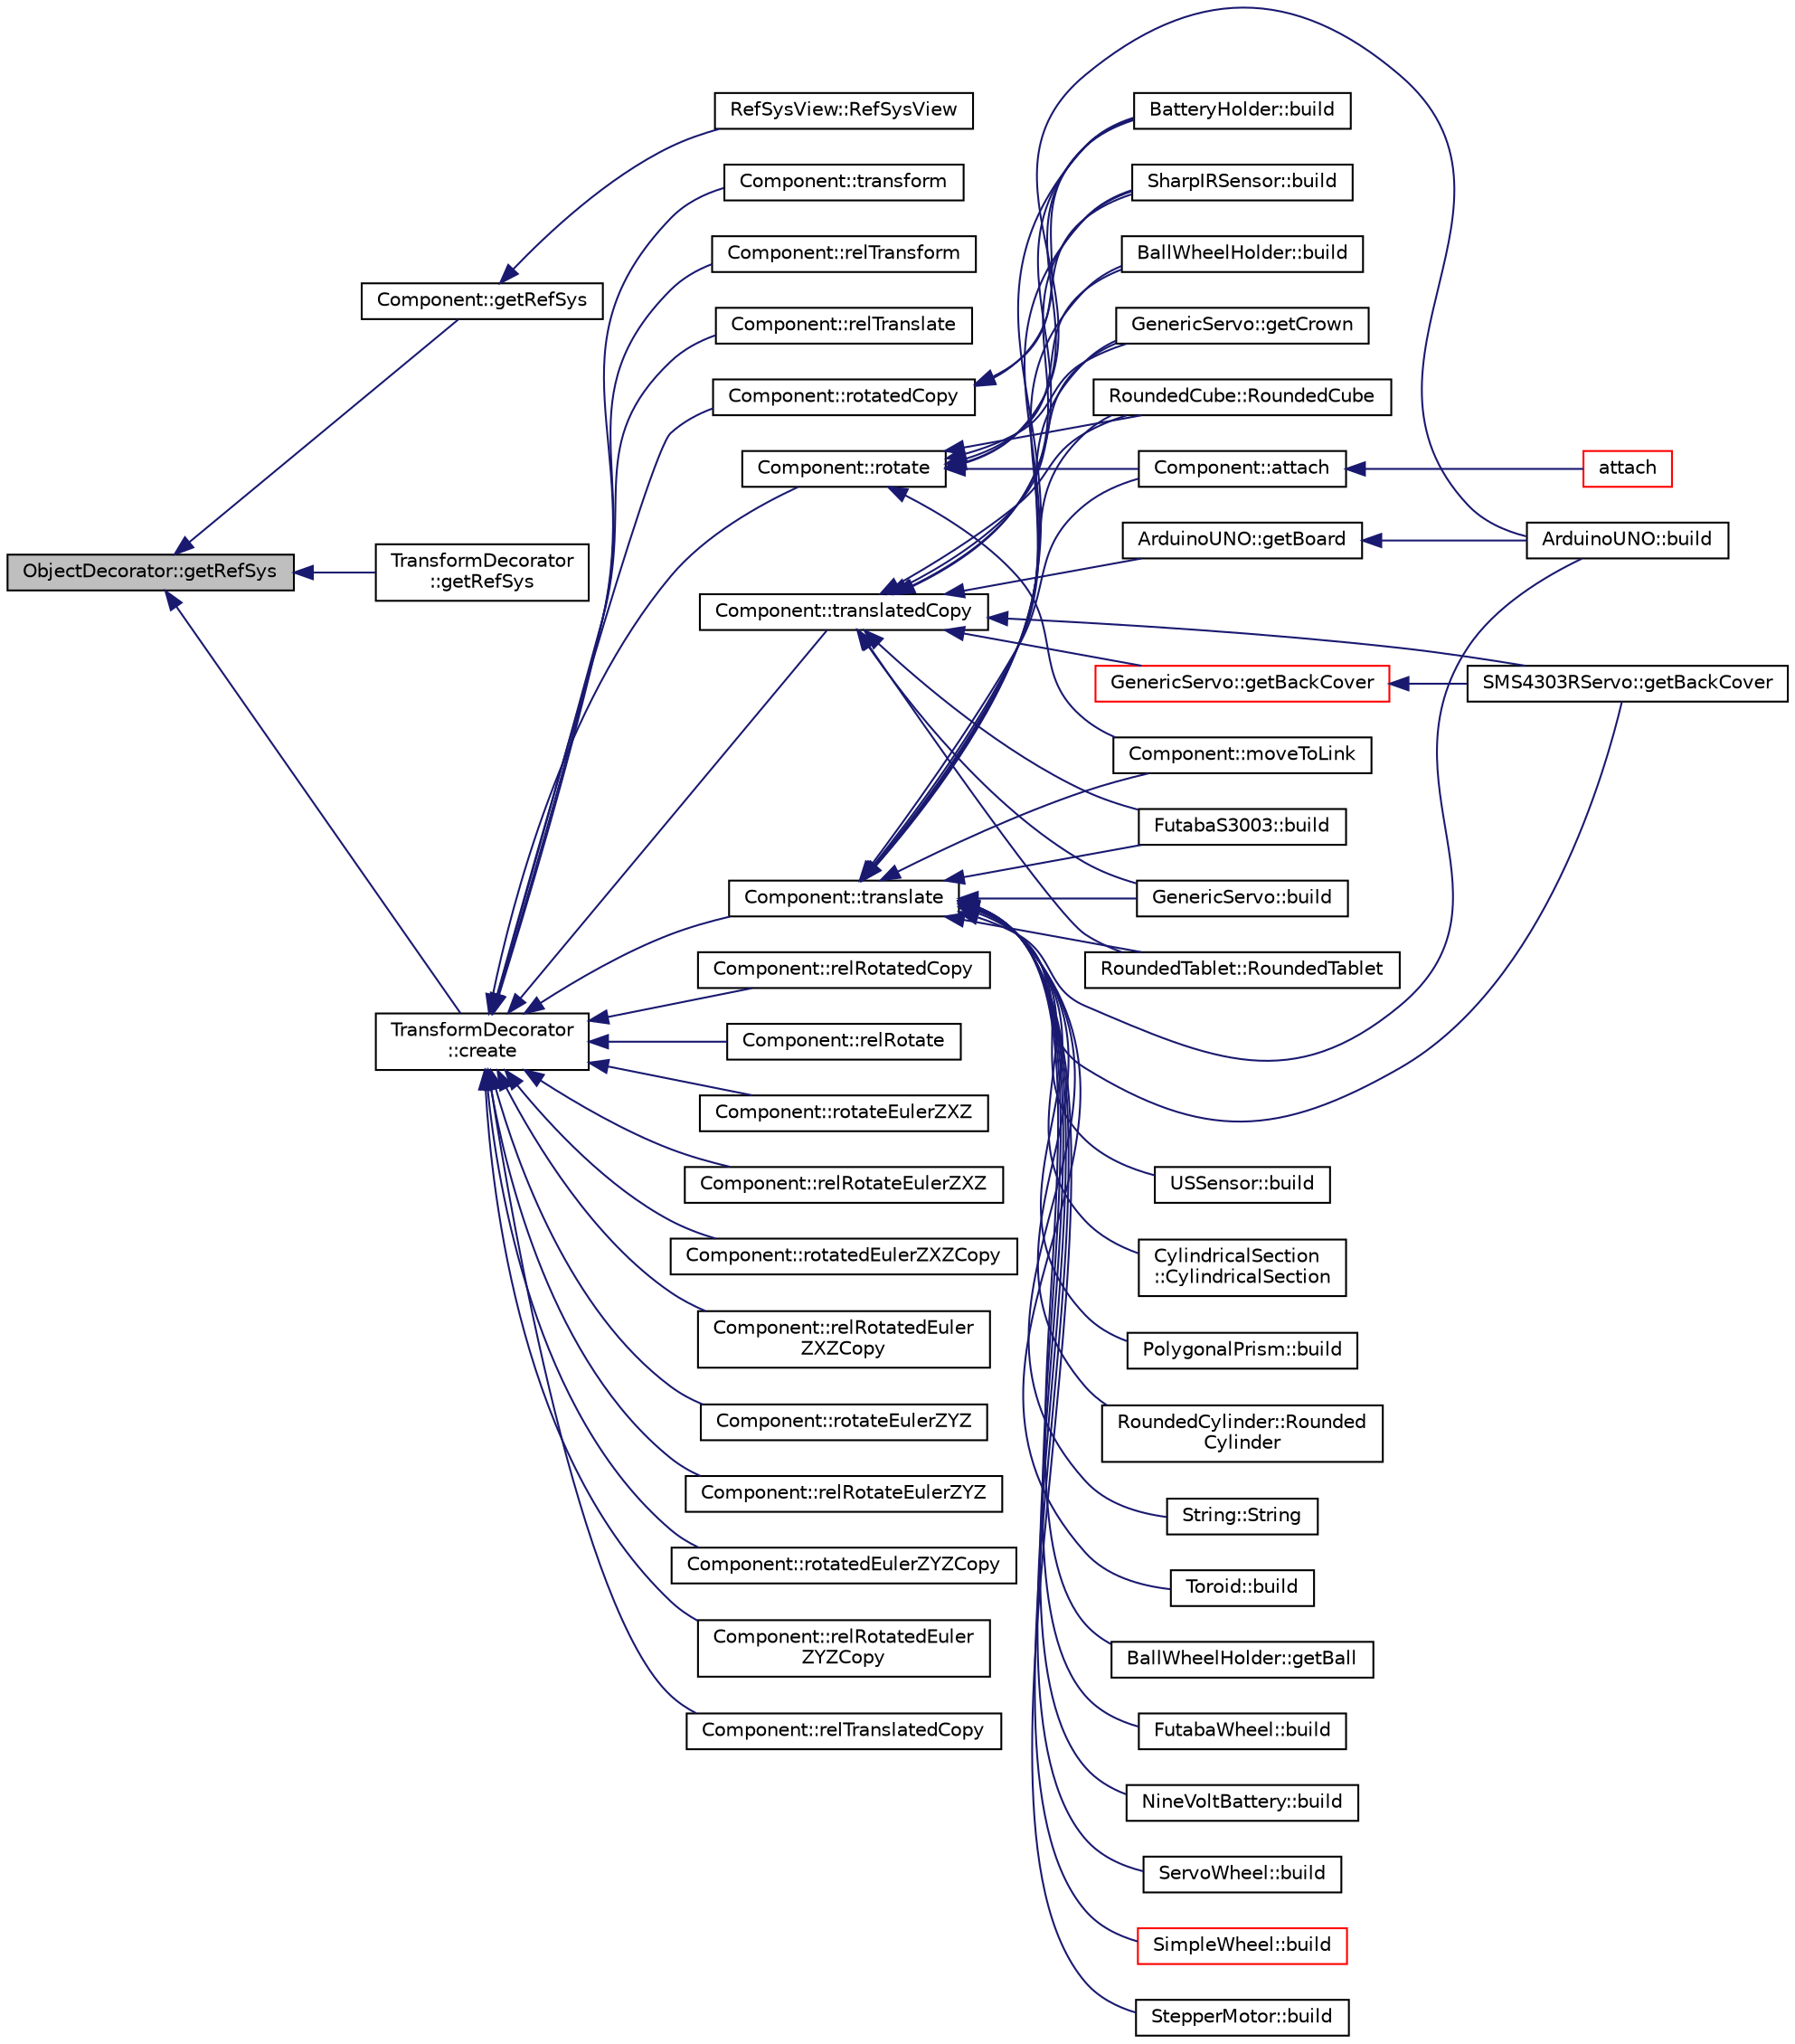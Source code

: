 digraph "ObjectDecorator::getRefSys"
{
  edge [fontname="Helvetica",fontsize="10",labelfontname="Helvetica",labelfontsize="10"];
  node [fontname="Helvetica",fontsize="10",shape=record];
  rankdir="LR";
  Node291 [label="ObjectDecorator::getRefSys",height=0.2,width=0.4,color="black", fillcolor="grey75", style="filled", fontcolor="black"];
  Node291 -> Node292 [dir="back",color="midnightblue",fontsize="10",style="solid",fontname="Helvetica"];
  Node292 [label="Component::getRefSys",height=0.2,width=0.4,color="black", fillcolor="white", style="filled",URL="$classComponent.html#aa3f50933e3474505fd241e6c9c1cf300"];
  Node292 -> Node293 [dir="back",color="midnightblue",fontsize="10",style="solid",fontname="Helvetica"];
  Node293 [label="RefSysView::RefSysView",height=0.2,width=0.4,color="black", fillcolor="white", style="filled",URL="$classRefSysView.html#a4f750fae643594a5914c732ea7ca2e8a"];
  Node291 -> Node294 [dir="back",color="midnightblue",fontsize="10",style="solid",fontname="Helvetica"];
  Node294 [label="TransformDecorator\l::getRefSys",height=0.2,width=0.4,color="black", fillcolor="white", style="filled",URL="$classTransformDecorator.html#a294baa9d24ae01b822100e1db870679d"];
  Node291 -> Node295 [dir="back",color="midnightblue",fontsize="10",style="solid",fontname="Helvetica"];
  Node295 [label="TransformDecorator\l::create",height=0.2,width=0.4,color="black", fillcolor="white", style="filled",URL="$classTransformDecorator.html#a0aa4971660b91bebb8ad53e682b00bd1",tooltip="Default factory method. "];
  Node295 -> Node296 [dir="back",color="midnightblue",fontsize="10",style="solid",fontname="Helvetica"];
  Node296 [label="Component::rotatedCopy",height=0.2,width=0.4,color="black", fillcolor="white", style="filled",URL="$classComponent.html#ad9de437a1628000f65fea65381e4c3d4",tooltip="Rotate the component. "];
  Node296 -> Node297 [dir="back",color="midnightblue",fontsize="10",style="solid",fontname="Helvetica"];
  Node297 [label="BatteryHolder::build",height=0.2,width=0.4,color="black", fillcolor="white", style="filled",URL="$classBatteryHolder.html#a31b5756aae7816ef88986302ec12303c",tooltip="Build the piece. "];
  Node296 -> Node298 [dir="back",color="midnightblue",fontsize="10",style="solid",fontname="Helvetica"];
  Node298 [label="SharpIRSensor::build",height=0.2,width=0.4,color="black", fillcolor="white", style="filled",URL="$classSharpIRSensor.html#a9358ae89493f89e94ecf763fa4f2f542",tooltip="Build the piece. "];
  Node295 -> Node299 [dir="back",color="midnightblue",fontsize="10",style="solid",fontname="Helvetica"];
  Node299 [label="Component::relRotatedCopy",height=0.2,width=0.4,color="black", fillcolor="white", style="filled",URL="$classComponent.html#ac55c1d200c06a40b1093e7c1874a81ea",tooltip="Rotate the component around its local reference system. "];
  Node295 -> Node300 [dir="back",color="midnightblue",fontsize="10",style="solid",fontname="Helvetica"];
  Node300 [label="Component::rotate",height=0.2,width=0.4,color="black", fillcolor="white", style="filled",URL="$classComponent.html#a5d02f92e62bd7a142dcc9c0dae0c908d",tooltip="Rotate the component. "];
  Node300 -> Node301 [dir="back",color="midnightblue",fontsize="10",style="solid",fontname="Helvetica"];
  Node301 [label="RoundedCube::RoundedCube",height=0.2,width=0.4,color="black", fillcolor="white", style="filled",URL="$classRoundedCube.html#ad0ba2fd7d94c9b93a559bb36ab5787bf",tooltip="Constructor. "];
  Node300 -> Node302 [dir="back",color="midnightblue",fontsize="10",style="solid",fontname="Helvetica"];
  Node302 [label="Component::moveToLink",height=0.2,width=0.4,color="black", fillcolor="white", style="filled",URL="$classComponent.html#a90358faa491581771a2677e8cdc00bfd",tooltip="Move To Link Function This method rotates and translates the component in order to place it at a link..."];
  Node300 -> Node303 [dir="back",color="midnightblue",fontsize="10",style="solid",fontname="Helvetica"];
  Node303 [label="Component::attach",height=0.2,width=0.4,color="black", fillcolor="white", style="filled",URL="$classComponent.html#a229e816c0585cc4452b0200e0e842d1c",tooltip="Attaches two components This method attaches attachment component to the componet, making the links fit together. "];
  Node303 -> Node304 [dir="back",color="midnightblue",fontsize="10",style="solid",fontname="Helvetica"];
  Node304 [label="attach",height=0.2,width=0.4,color="red", fillcolor="white", style="filled",URL="$globalfunctions_8h.html#a09e34955be2ae478ecf8ee52ce4cc741",tooltip="Attaches two components This method attaches attachment component to base componet, making the links fit together. "];
  Node300 -> Node306 [dir="back",color="midnightblue",fontsize="10",style="solid",fontname="Helvetica"];
  Node306 [label="ArduinoUNO::build",height=0.2,width=0.4,color="black", fillcolor="white", style="filled",URL="$classArduinoUNO.html#a3f36db05b8094951b6a0372fae99e390",tooltip="Build the piece. "];
  Node300 -> Node307 [dir="back",color="midnightblue",fontsize="10",style="solid",fontname="Helvetica"];
  Node307 [label="BallWheelHolder::build",height=0.2,width=0.4,color="black", fillcolor="white", style="filled",URL="$classBallWheelHolder.html#a5fdc4b7a1f329bf9e136abb14ce79066",tooltip="Build the piece. "];
  Node300 -> Node297 [dir="back",color="midnightblue",fontsize="10",style="solid",fontname="Helvetica"];
  Node300 -> Node308 [dir="back",color="midnightblue",fontsize="10",style="solid",fontname="Helvetica"];
  Node308 [label="GenericServo::getCrown",height=0.2,width=0.4,color="black", fillcolor="white", style="filled",URL="$classGenericServo.html#a495d0b7ab36c079972c4702359c5ec76",tooltip="returns a component only with the crown "];
  Node295 -> Node309 [dir="back",color="midnightblue",fontsize="10",style="solid",fontname="Helvetica"];
  Node309 [label="Component::relRotate",height=0.2,width=0.4,color="black", fillcolor="white", style="filled",URL="$classComponent.html#a2c3e5cf2bc1680e69b3268e7063cd1d8",tooltip="Rotate the component around its local reference system. "];
  Node295 -> Node310 [dir="back",color="midnightblue",fontsize="10",style="solid",fontname="Helvetica"];
  Node310 [label="Component::rotateEulerZXZ",height=0.2,width=0.4,color="black", fillcolor="white", style="filled",URL="$classComponent.html#a65626ffdf954959a05120a15daf04219",tooltip="Rotate the component with Euler Angles ZX&#39;Z&#39;&#39;. "];
  Node295 -> Node311 [dir="back",color="midnightblue",fontsize="10",style="solid",fontname="Helvetica"];
  Node311 [label="Component::relRotateEulerZXZ",height=0.2,width=0.4,color="black", fillcolor="white", style="filled",URL="$classComponent.html#a29263e0bb90f81f656e96f2d32c7779a",tooltip="Rotate the component with Euler Angles ZX&#39;Z&#39;&#39; around its local reference system. "];
  Node295 -> Node312 [dir="back",color="midnightblue",fontsize="10",style="solid",fontname="Helvetica"];
  Node312 [label="Component::rotatedEulerZXZCopy",height=0.2,width=0.4,color="black", fillcolor="white", style="filled",URL="$classComponent.html#a356ba279ad0e9897f67c55bcebc56cd1",tooltip="Rotate a copy of the component with Euler Angles ZX&#39;Z&#39;&#39;. "];
  Node295 -> Node313 [dir="back",color="midnightblue",fontsize="10",style="solid",fontname="Helvetica"];
  Node313 [label="Component::relRotatedEuler\lZXZCopy",height=0.2,width=0.4,color="black", fillcolor="white", style="filled",URL="$classComponent.html#aed22d90f781e4775efe024cf2bc63541",tooltip="Rotate a copy of the component with Euler Angles ZX&#39;Z&#39;&#39; around its local reference system..."];
  Node295 -> Node314 [dir="back",color="midnightblue",fontsize="10",style="solid",fontname="Helvetica"];
  Node314 [label="Component::rotateEulerZYZ",height=0.2,width=0.4,color="black", fillcolor="white", style="filled",URL="$classComponent.html#a495eab23b140a50437e90f84500803eb",tooltip="Rotate the component with Euler Angles ZY&#39;Z&#39;&#39;. "];
  Node295 -> Node315 [dir="back",color="midnightblue",fontsize="10",style="solid",fontname="Helvetica"];
  Node315 [label="Component::relRotateEulerZYZ",height=0.2,width=0.4,color="black", fillcolor="white", style="filled",URL="$classComponent.html#a04731b2276edc482d179889f9ac83a5a",tooltip="Rotate the component with Euler Angles ZY&#39;Z&#39;&#39; around its local reference system. "];
  Node295 -> Node316 [dir="back",color="midnightblue",fontsize="10",style="solid",fontname="Helvetica"];
  Node316 [label="Component::rotatedEulerZYZCopy",height=0.2,width=0.4,color="black", fillcolor="white", style="filled",URL="$classComponent.html#a1ad2043bd3b91ad39cf671b6c7becfa5",tooltip="Rotate a copy of the component with Euler Angles ZX&#39;Z&#39;&#39;. "];
  Node295 -> Node317 [dir="back",color="midnightblue",fontsize="10",style="solid",fontname="Helvetica"];
  Node317 [label="Component::relRotatedEuler\lZYZCopy",height=0.2,width=0.4,color="black", fillcolor="white", style="filled",URL="$classComponent.html#a8aa8baded83e217655004ea955e53379",tooltip="Rotate a copy of the component with Euler Angles ZX&#39;Z&#39;&#39; around its local reference system..."];
  Node295 -> Node318 [dir="back",color="midnightblue",fontsize="10",style="solid",fontname="Helvetica"];
  Node318 [label="Component::translatedCopy",height=0.2,width=0.4,color="black", fillcolor="white", style="filled",URL="$classComponent.html#a9b25cc8e1420561130218b7c360eab67",tooltip="Translate the component. "];
  Node318 -> Node301 [dir="back",color="midnightblue",fontsize="10",style="solid",fontname="Helvetica"];
  Node318 -> Node319 [dir="back",color="midnightblue",fontsize="10",style="solid",fontname="Helvetica"];
  Node319 [label="RoundedTablet::RoundedTablet",height=0.2,width=0.4,color="black", fillcolor="white", style="filled",URL="$classRoundedTablet.html#acb7bd8292117dbfba2b14e928a5f1d1e",tooltip="Constructor. "];
  Node318 -> Node320 [dir="back",color="midnightblue",fontsize="10",style="solid",fontname="Helvetica"];
  Node320 [label="ArduinoUNO::getBoard",height=0.2,width=0.4,color="black", fillcolor="white", style="filled",URL="$classArduinoUNO.html#a2765f8e142d0668f66270d15dfb30296",tooltip="returns a component only with the board "];
  Node320 -> Node306 [dir="back",color="midnightblue",fontsize="10",style="solid",fontname="Helvetica"];
  Node318 -> Node297 [dir="back",color="midnightblue",fontsize="10",style="solid",fontname="Helvetica"];
  Node318 -> Node321 [dir="back",color="midnightblue",fontsize="10",style="solid",fontname="Helvetica"];
  Node321 [label="FutabaS3003::build",height=0.2,width=0.4,color="black", fillcolor="white", style="filled",URL="$classFutabaS3003.html#a780e4ad25476f3d7962675c1b5e4fb03",tooltip="Build the piece. "];
  Node318 -> Node322 [dir="back",color="midnightblue",fontsize="10",style="solid",fontname="Helvetica"];
  Node322 [label="GenericServo::getBackCover",height=0.2,width=0.4,color="red", fillcolor="white", style="filled",URL="$classGenericServo.html#a93fe47b0ebffbe1c9c71e190fe92736c",tooltip="getBackCover "];
  Node322 -> Node323 [dir="back",color="midnightblue",fontsize="10",style="solid",fontname="Helvetica"];
  Node323 [label="SMS4303RServo::getBackCover",height=0.2,width=0.4,color="black", fillcolor="white", style="filled",URL="$classSMS4303RServo.html#aeec1aa712c347da1a5fe9ece738a9bdc",tooltip="getBackCover "];
  Node318 -> Node308 [dir="back",color="midnightblue",fontsize="10",style="solid",fontname="Helvetica"];
  Node318 -> Node325 [dir="back",color="midnightblue",fontsize="10",style="solid",fontname="Helvetica"];
  Node325 [label="GenericServo::build",height=0.2,width=0.4,color="black", fillcolor="white", style="filled",URL="$classGenericServo.html#a278c702f6e1e6ab5dc2d05964f3d14eb",tooltip="Build the piece. "];
  Node318 -> Node298 [dir="back",color="midnightblue",fontsize="10",style="solid",fontname="Helvetica"];
  Node318 -> Node323 [dir="back",color="midnightblue",fontsize="10",style="solid",fontname="Helvetica"];
  Node295 -> Node326 [dir="back",color="midnightblue",fontsize="10",style="solid",fontname="Helvetica"];
  Node326 [label="Component::relTranslatedCopy",height=0.2,width=0.4,color="black", fillcolor="white", style="filled",URL="$classComponent.html#ae38d7d4bc776ce28cd7a3811a262d0ed",tooltip="Translate the component wrt. to its local reference system. "];
  Node295 -> Node327 [dir="back",color="midnightblue",fontsize="10",style="solid",fontname="Helvetica"];
  Node327 [label="Component::transform",height=0.2,width=0.4,color="black", fillcolor="white", style="filled",URL="$classComponent.html#abfdd7b2784ca975181f2f9391a7a3e50"];
  Node295 -> Node328 [dir="back",color="midnightblue",fontsize="10",style="solid",fontname="Helvetica"];
  Node328 [label="Component::relTransform",height=0.2,width=0.4,color="black", fillcolor="white", style="filled",URL="$classComponent.html#a96438164cd3e438b3044c420c4bd2788"];
  Node295 -> Node329 [dir="back",color="midnightblue",fontsize="10",style="solid",fontname="Helvetica"];
  Node329 [label="Component::translate",height=0.2,width=0.4,color="black", fillcolor="white", style="filled",URL="$classComponent.html#a0df678527e9d0d65a749bbc5883a71af",tooltip="Translate the component. "];
  Node329 -> Node330 [dir="back",color="midnightblue",fontsize="10",style="solid",fontname="Helvetica"];
  Node330 [label="CylindricalSection\l::CylindricalSection",height=0.2,width=0.4,color="black", fillcolor="white", style="filled",URL="$classCylindricalSection.html#a72ba130be49d400a5a0aa0a365e7c900",tooltip="Constructor. "];
  Node329 -> Node331 [dir="back",color="midnightblue",fontsize="10",style="solid",fontname="Helvetica"];
  Node331 [label="PolygonalPrism::build",height=0.2,width=0.4,color="black", fillcolor="white", style="filled",URL="$classPolygonalPrism.html#a3915dd262cd305a5212b01dcb6494d04",tooltip="Build the piece. "];
  Node329 -> Node301 [dir="back",color="midnightblue",fontsize="10",style="solid",fontname="Helvetica"];
  Node329 -> Node332 [dir="back",color="midnightblue",fontsize="10",style="solid",fontname="Helvetica"];
  Node332 [label="RoundedCylinder::Rounded\lCylinder",height=0.2,width=0.4,color="black", fillcolor="white", style="filled",URL="$classRoundedCylinder.html#a71de022375f47005a38034c037d6dd2f",tooltip="Static factory method. "];
  Node329 -> Node319 [dir="back",color="midnightblue",fontsize="10",style="solid",fontname="Helvetica"];
  Node329 -> Node333 [dir="back",color="midnightblue",fontsize="10",style="solid",fontname="Helvetica"];
  Node333 [label="String::String",height=0.2,width=0.4,color="black", fillcolor="white", style="filled",URL="$classString.html#a9662ca94c4e2cd2a1b6fe723fd7ee6d7"];
  Node329 -> Node334 [dir="back",color="midnightblue",fontsize="10",style="solid",fontname="Helvetica"];
  Node334 [label="Toroid::build",height=0.2,width=0.4,color="black", fillcolor="white", style="filled",URL="$classToroid.html#a1f536ca45b977d2b16caddcfac37e8f2",tooltip="Build the piece. "];
  Node329 -> Node302 [dir="back",color="midnightblue",fontsize="10",style="solid",fontname="Helvetica"];
  Node329 -> Node303 [dir="back",color="midnightblue",fontsize="10",style="solid",fontname="Helvetica"];
  Node329 -> Node306 [dir="back",color="midnightblue",fontsize="10",style="solid",fontname="Helvetica"];
  Node329 -> Node307 [dir="back",color="midnightblue",fontsize="10",style="solid",fontname="Helvetica"];
  Node329 -> Node335 [dir="back",color="midnightblue",fontsize="10",style="solid",fontname="Helvetica"];
  Node335 [label="BallWheelHolder::getBall",height=0.2,width=0.4,color="black", fillcolor="white", style="filled",URL="$classBallWheelHolder.html#aa345c2a64731ffd98a8562c452b9115b"];
  Node329 -> Node297 [dir="back",color="midnightblue",fontsize="10",style="solid",fontname="Helvetica"];
  Node329 -> Node321 [dir="back",color="midnightblue",fontsize="10",style="solid",fontname="Helvetica"];
  Node329 -> Node336 [dir="back",color="midnightblue",fontsize="10",style="solid",fontname="Helvetica"];
  Node336 [label="FutabaWheel::build",height=0.2,width=0.4,color="black", fillcolor="white", style="filled",URL="$classFutabaWheel.html#a6dc7222f040225cbea58a7f52ab51bc1",tooltip="Build the piece. "];
  Node329 -> Node308 [dir="back",color="midnightblue",fontsize="10",style="solid",fontname="Helvetica"];
  Node329 -> Node325 [dir="back",color="midnightblue",fontsize="10",style="solid",fontname="Helvetica"];
  Node329 -> Node337 [dir="back",color="midnightblue",fontsize="10",style="solid",fontname="Helvetica"];
  Node337 [label="NineVoltBattery::build",height=0.2,width=0.4,color="black", fillcolor="white", style="filled",URL="$classNineVoltBattery.html#a47fdf8ed2d4de128b9acae2ced2cb9ef",tooltip="Build the piece. "];
  Node329 -> Node338 [dir="back",color="midnightblue",fontsize="10",style="solid",fontname="Helvetica"];
  Node338 [label="ServoWheel::build",height=0.2,width=0.4,color="black", fillcolor="white", style="filled",URL="$classServoWheel.html#a1c938e0a0aeac4b0cb9f31081cdbcc62",tooltip="Build the piece. "];
  Node329 -> Node298 [dir="back",color="midnightblue",fontsize="10",style="solid",fontname="Helvetica"];
  Node329 -> Node339 [dir="back",color="midnightblue",fontsize="10",style="solid",fontname="Helvetica"];
  Node339 [label="SimpleWheel::build",height=0.2,width=0.4,color="red", fillcolor="white", style="filled",URL="$classSimpleWheel.html#a33754ed6566c483e50a13e3ab9ea1052",tooltip="Build the piece. "];
  Node329 -> Node323 [dir="back",color="midnightblue",fontsize="10",style="solid",fontname="Helvetica"];
  Node329 -> Node342 [dir="back",color="midnightblue",fontsize="10",style="solid",fontname="Helvetica"];
  Node342 [label="StepperMotor::build",height=0.2,width=0.4,color="black", fillcolor="white", style="filled",URL="$classStepperMotor.html#ae2954c48b9c34762cfcd67720a72b710",tooltip="Build the piece. "];
  Node329 -> Node343 [dir="back",color="midnightblue",fontsize="10",style="solid",fontname="Helvetica"];
  Node343 [label="USSensor::build",height=0.2,width=0.4,color="black", fillcolor="white", style="filled",URL="$classUSSensor.html#ac876244c1bf0aab65db9a1876d0ca525",tooltip="Build the piece. "];
  Node295 -> Node344 [dir="back",color="midnightblue",fontsize="10",style="solid",fontname="Helvetica"];
  Node344 [label="Component::relTranslate",height=0.2,width=0.4,color="black", fillcolor="white", style="filled",URL="$classComponent.html#a9c77e890ea15db01c38273975f9a56ad",tooltip="Translate the component wrt. to its local reference system. "];
}
